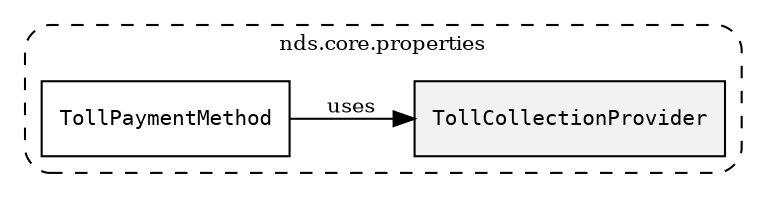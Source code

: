 /**
 * This dot file creates symbol collaboration diagram for TollCollectionProvider.
 */
digraph ZSERIO
{
    node [shape=box, fontsize=10];
    rankdir="LR";
    fontsize=10;
    tooltip="TollCollectionProvider collaboration diagram";

    subgraph "cluster_nds.core.properties"
    {
        style="dashed, rounded";
        label="nds.core.properties";
        tooltip="Package nds.core.properties";
        href="../../../content/packages/nds.core.properties.html#Package-nds-core-properties";
        target="_parent";

        "TollCollectionProvider" [style="filled", fillcolor="#0000000D", target="_parent", label=<<font face="monospace"><table align="center" border="0" cellspacing="0" cellpadding="0"><tr><td href="../../../content/packages/nds.core.properties.html#Subtype-TollCollectionProvider" title="Subtype defined in nds.core.properties">TollCollectionProvider</td></tr></table></font>>];
        "TollPaymentMethod" [target="_parent", label=<<font face="monospace"><table align="center" border="0" cellspacing="0" cellpadding="0"><tr><td href="../../../content/packages/nds.core.properties.html#Structure-TollPaymentMethod" title="Structure defined in nds.core.properties">TollPaymentMethod</td></tr></table></font>>];
    }

    "TollPaymentMethod" -> "TollCollectionProvider" [label="uses", fontsize=10];
}
